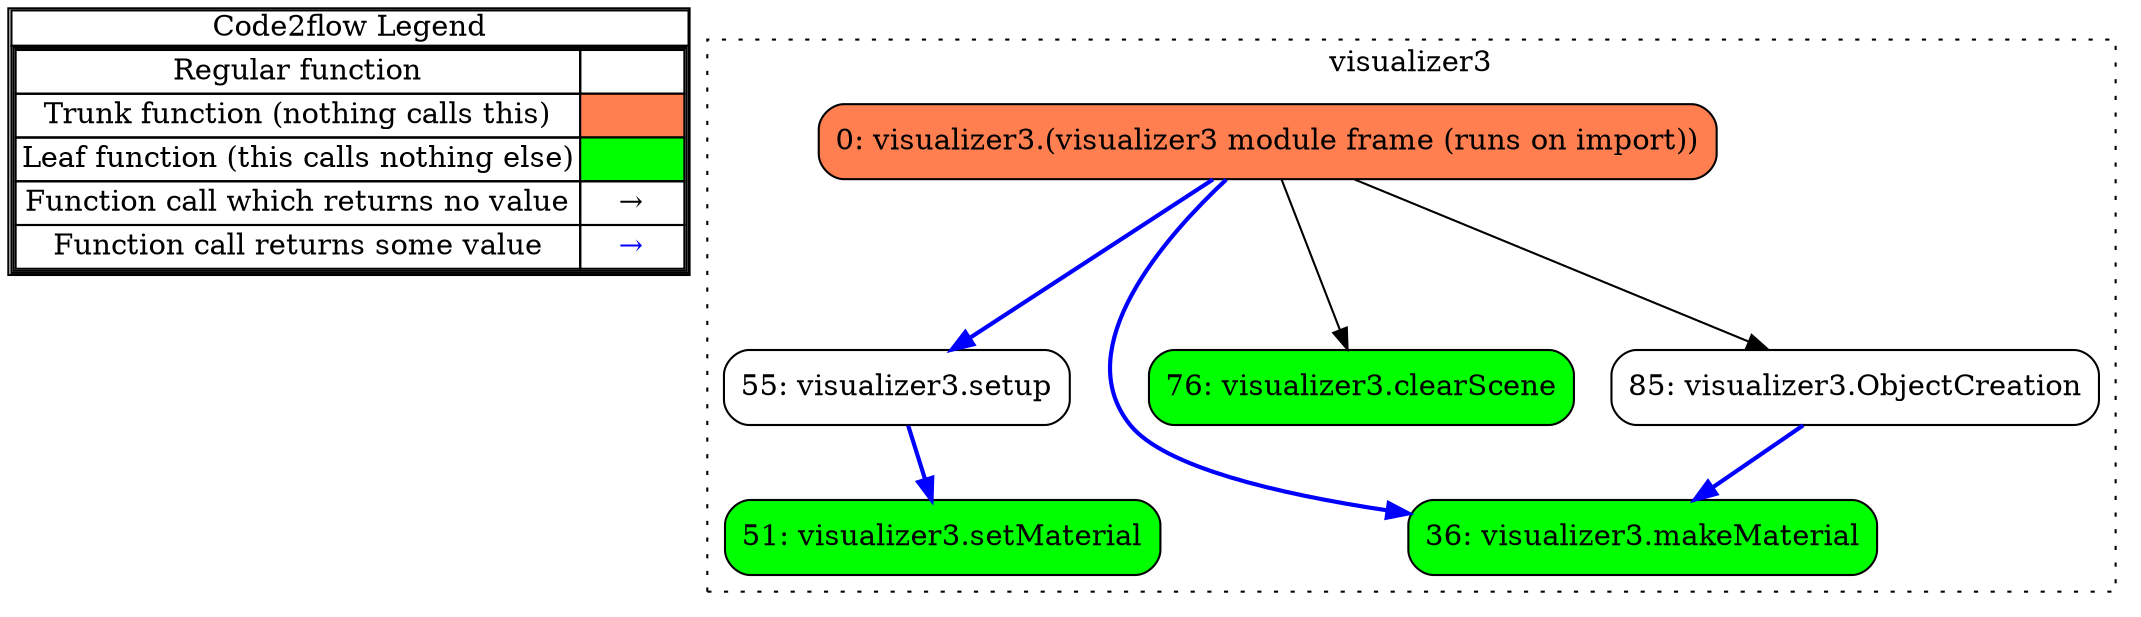 digraph G {
concentrate = true;
			subgraph legend{
			rank = min;
			label = "legend";
			Legend [shape=none, margin=0, label = <
				<table cellspacing="0" cellpadding="0" border="1"><tr><td>Code2flow Legend</td></tr><tr><td>
				<table cellspacing="0">
				<tr><td>Regular function</td><td width="50px"></td></tr>
				<tr><td>Trunk function (nothing calls this)</td><td bgcolor='coral'></td></tr>
				<tr><td>Leaf function (this calls nothing else)</td><td bgcolor='green'></td></tr>
				<tr><td>Function call which returns no value</td><td>&#8594;</td></tr>
				<tr><td>Function call returns some value</td><td><font color='blue'>&#8594;</font></td></tr>
				</table></td></tr></table>
				>];}node1 [splines=ortho shape = "rect" style = "rounded,filled" fillcolor = "green" label = "36: visualizer3.makeMaterial" ];
node2 [splines=ortho shape = "rect" style = "rounded,filled" fillcolor = "green" label = "51: visualizer3.setMaterial" ];
node3 [splines=ortho shape = "rect" style = "rounded" label = "55: visualizer3.setup" ];
node5 [splines=ortho shape = "rect" style = "rounded,filled" fillcolor = "green" label = "76: visualizer3.clearScene" ];
node7 [splines=ortho shape = "rect" style = "rounded" label = "85: visualizer3.ObjectCreation" ];
node8 [splines=ortho shape = "rect" style = "rounded,filled" fillcolor = "coral" label = "0: visualizer3.(visualizer3 module frame (runs on import))" ];
node3 -> node2 [color="blue" penwidth="2"];
node7 -> node1 [color="blue" penwidth="2"];
node8 -> node1 [color="blue" penwidth="2"];
node8 -> node3 [color="blue" penwidth="2"];
node8 -> node5;
node8 -> node7;
subgraph clustervisualizer30{
node1 node2 node3 node5 node7 node8 ;
label="visualizer3";
style=filled;
color=black;
graph[style=dotted];
};
}
